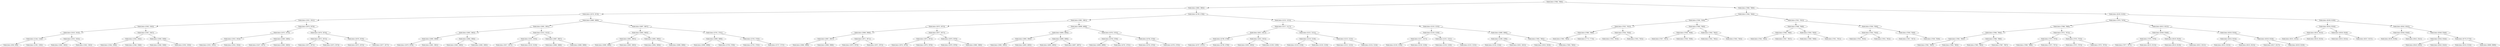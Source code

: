 digraph G{
1521716553 [label="Node{data=[7684, 7684]}"]
1521716553 -> 224726605
224726605 [label="Node{data=[3965, 3965]}"]
224726605 -> 97390472
97390472 [label="Node{data=[2678, 2678]}"]
97390472 -> 290208896
290208896 [label="Node{data=[1951, 1951]}"]
290208896 -> 1465066021
1465066021 [label="Node{data=[1943, 1943]}"]
1465066021 -> 1918978532
1918978532 [label="Node{data=[1610, 1610]}"]
1918978532 -> 128363119
128363119 [label="Node{data=[1544, 1544]}"]
128363119 -> 2004758055
2004758055 [label="Node{data=[958, 958]}"]
128363119 -> 963803367
963803367 [label="Node{data=[1595, 1595]}"]
1918978532 -> 1101277252
1101277252 [label="Node{data=[1933, 1933]}"]
1101277252 -> 1944258509
1944258509 [label="Node{data=[1662, 1662]}"]
1101277252 -> 1978269824
1978269824 [label="Node{data=[1942, 1942]}"]
1465066021 -> 1601563546
1601563546 [label="Node{data=[1947, 1947]}"]
1601563546 -> 1072897592
1072897592 [label="Node{data=[1945, 1945]}"]
1072897592 -> 1422244708
1422244708 [label="Node{data=[1944, 1944]}"]
1072897592 -> 1905155964
1905155964 [label="Node{data=[1946, 1946]}"]
1601563546 -> 30888940
30888940 [label="Node{data=[1949, 1949]}"]
30888940 -> 653434672
653434672 [label="Node{data=[1948, 1948]}"]
30888940 -> 1603603985
1603603985 [label="Node{data=[1950, 1950]}"]
290208896 -> 1550049056
1550049056 [label="Node{data=[2670, 2670]}"]
1550049056 -> 1729146739
1729146739 [label="Node{data=[1973, 1973]}"]
1729146739 -> 1428797374
1428797374 [label="Node{data=[1953, 1953]}"]
1428797374 -> 582737548
582737548 [label="Node{data=[1952, 1952]}"]
1428797374 -> 1617141540
1617141540 [label="Node{data=[1954, 1954]}"]
1729146739 -> 48942956
48942956 [label="Node{data=[2460, 2460]}"]
48942956 -> 442895560
442895560 [label="Node{data=[2437, 2437]}"]
48942956 -> 1725296310
1725296310 [label="Node{data=[2663, 2663]}"]
1550049056 -> 439601143
439601143 [label="Node{data=[2674, 2674]}"]
439601143 -> 1316420210
1316420210 [label="Node{data=[2672, 2672]}"]
1316420210 -> 1692184376
1692184376 [label="Node{data=[2671, 2671]}"]
1316420210 -> 766860619
766860619 [label="Node{data=[2673, 2673]}"]
439601143 -> 691878773
691878773 [label="Node{data=[2676, 2676]}"]
691878773 -> 1356984650
1356984650 [label="Node{data=[2675, 2675]}"]
691878773 -> 1371877633
1371877633 [label="Node{data=[2677, 2677]}"]
97390472 -> 1453158775
1453158775 [label="Node{data=[3689, 3689]}"]
1453158775 -> 381361730
381361730 [label="Node{data=[2691, 2691]}"]
381361730 -> 1234163326
1234163326 [label="Node{data=[2682, 2682]}"]
1234163326 -> 825928567
825928567 [label="Node{data=[2680, 2680]}"]
825928567 -> 202466030
202466030 [label="Node{data=[2679, 2679]}"]
825928567 -> 1117140000
1117140000 [label="Node{data=[2681, 2681]}"]
1234163326 -> 1973233194
1973233194 [label="Node{data=[2684, 2684]}"]
1973233194 -> 295197437
295197437 [label="Node{data=[2683, 2683]}"]
1973233194 -> 379145266
379145266 [label="Node{data=[2685, 2685]}"]
381361730 -> 1700613621
1700613621 [label="Node{data=[3522, 3522]}"]
1700613621 -> 2037222146
2037222146 [label="Node{data=[3203, 3203]}"]
2037222146 -> 720468320
720468320 [label="Node{data=[3017, 3017]}"]
2037222146 -> 1993689296
1993689296 [label="Node{data=[3519, 3519]}"]
1700613621 -> 2045284634
2045284634 [label="Node{data=[3687, 3687]}"]
2045284634 -> 1825059006
1825059006 [label="Node{data=[3686, 3686]}"]
2045284634 -> 1305706046
1305706046 [label="Node{data=[3688, 3688]}"]
1453158775 -> 295447708
295447708 [label="Node{data=[3697, 3697]}"]
295447708 -> 750854132
750854132 [label="Node{data=[3693, 3693]}"]
750854132 -> 27363090
27363090 [label="Node{data=[3691, 3691]}"]
27363090 -> 1465203606
1465203606 [label="Node{data=[3690, 3690]}"]
27363090 -> 668796204
668796204 [label="Node{data=[3692, 3692]}"]
750854132 -> 55017628
55017628 [label="Node{data=[3695, 3695]}"]
55017628 -> 240328433
240328433 [label="Node{data=[3694, 3694]}"]
55017628 -> 1881414950
1881414950 [label="Node{data=[3696, 3696]}"]
295447708 -> 1059033707
1059033707 [label="Node{data=[3701, 3701]}"]
1059033707 -> 14923380
14923380 [label="Node{data=[3699, 3699]}"]
14923380 -> 382833679
382833679 [label="Node{data=[3698, 3698]}"]
14923380 -> 1187804894
1187804894 [label="Node{data=[3700, 3700]}"]
1059033707 -> 92481702
92481702 [label="Node{data=[3703, 3703]}"]
92481702 -> 407793268
407793268 [label="Node{data=[3702, 3702]}"]
92481702 -> 44425374
44425374 [label="Node{data=[3737, 3737]}"]
224726605 -> 662314130
662314130 [label="Node{data=[4706, 4706]}"]
662314130 -> 1000396483
1000396483 [label="Node{data=[3981, 3981]}"]
1000396483 -> 1349923341
1349923341 [label="Node{data=[3973, 3973]}"]
1349923341 -> 2113571213
2113571213 [label="Node{data=[3969, 3969]}"]
2113571213 -> 169055276
169055276 [label="Node{data=[3967, 3967]}"]
169055276 -> 934825315
934825315 [label="Node{data=[3966, 3966]}"]
169055276 -> 1455417283
1455417283 [label="Node{data=[3968, 3968]}"]
2113571213 -> 2141239928
2141239928 [label="Node{data=[3971, 3971]}"]
2141239928 -> 1770316628
1770316628 [label="Node{data=[3970, 3970]}"]
2141239928 -> 472016978
472016978 [label="Node{data=[3972, 3972]}"]
1349923341 -> 889853418
889853418 [label="Node{data=[3977, 3977]}"]
889853418 -> 1333987913
1333987913 [label="Node{data=[3975, 3975]}"]
1333987913 -> 22273710
22273710 [label="Node{data=[3974, 3974]}"]
1333987913 -> 238831150
238831150 [label="Node{data=[3976, 3976]}"]
889853418 -> 1803331398
1803331398 [label="Node{data=[3979, 3979]}"]
1803331398 -> 1023027490
1023027490 [label="Node{data=[3978, 3978]}"]
1803331398 -> 599996093
599996093 [label="Node{data=[3980, 3980]}"]
1000396483 -> 1327630813
1327630813 [label="Node{data=[4698, 4698]}"]
1327630813 -> 1097515496
1097515496 [label="Node{data=[4694, 4694]}"]
1097515496 -> 750015454
750015454 [label="Node{data=[3983, 3983]}"]
750015454 -> 385412651
385412651 [label="Node{data=[3982, 3982]}"]
750015454 -> 1229681096
1229681096 [label="Node{data=[4693, 4693]}"]
1097515496 -> 1589222536
1589222536 [label="Node{data=[4696, 4696]}"]
1589222536 -> 1352470050
1352470050 [label="Node{data=[4695, 4695]}"]
1589222536 -> 21310380
21310380 [label="Node{data=[4697, 4697]}"]
1327630813 -> 328388477
328388477 [label="Node{data=[4702, 4702]}"]
328388477 -> 31284315
31284315 [label="Node{data=[4700, 4700]}"]
31284315 -> 956939868
956939868 [label="Node{data=[4699, 4699]}"]
31284315 -> 297400986
297400986 [label="Node{data=[4701, 4701]}"]
328388477 -> 341128951
341128951 [label="Node{data=[4704, 4704]}"]
341128951 -> 2130808738
2130808738 [label="Node{data=[4703, 4703]}"]
341128951 -> 185476416
185476416 [label="Node{data=[4705, 4705]}"]
662314130 -> 1438479249
1438479249 [label="Node{data=[5225, 5225]}"]
1438479249 -> 1759647071
1759647071 [label="Node{data=[5217, 5217]}"]
1759647071 -> 468577150
468577150 [label="Node{data=[4812, 4812]}"]
468577150 -> 1630796134
1630796134 [label="Node{data=[4708, 4708]}"]
1630796134 -> 1605119786
1605119786 [label="Node{data=[4707, 4707]}"]
1630796134 -> 656183661
656183661 [label="Node{data=[4709, 4709]}"]
468577150 -> 1398683883
1398683883 [label="Node{data=[5022, 5022]}"]
1398683883 -> 760746799
760746799 [label="Node{data=[5005, 5005]}"]
1398683883 -> 322157777
322157777 [label="Node{data=[5190, 5190]}"]
1759647071 -> 1348976675
1348976675 [label="Node{data=[5221, 5221]}"]
1348976675 -> 1927033764
1927033764 [label="Node{data=[5219, 5219]}"]
1927033764 -> 535861179
535861179 [label="Node{data=[5218, 5218]}"]
1927033764 -> 288056736
288056736 [label="Node{data=[5220, 5220]}"]
1348976675 -> 2133051774
2133051774 [label="Node{data=[5223, 5223]}"]
2133051774 -> 1827767341
1827767341 [label="Node{data=[5222, 5222]}"]
2133051774 -> 2007468871
2007468871 [label="Node{data=[5224, 5224]}"]
1438479249 -> 1030481526
1030481526 [label="Node{data=[5233, 5233]}"]
1030481526 -> 1558356124
1558356124 [label="Node{data=[5229, 5229]}"]
1558356124 -> 1020434369
1020434369 [label="Node{data=[5227, 5227]}"]
1020434369 -> 2003095215
2003095215 [label="Node{data=[5226, 5226]}"]
1020434369 -> 366927459
366927459 [label="Node{data=[5228, 5228]}"]
1558356124 -> 1550940676
1550940676 [label="Node{data=[5231, 5231]}"]
1550940676 -> 1949663956
1949663956 [label="Node{data=[5230, 5230]}"]
1550940676 -> 636824395
636824395 [label="Node{data=[5232, 5232]}"]
1030481526 -> 1178326096
1178326096 [label="Node{data=[5680, 5680]}"]
1178326096 -> 290269129
290269129 [label="Node{data=[5269, 5269]}"]
290269129 -> 1236677654
1236677654 [label="Node{data=[5234, 5234]}"]
290269129 -> 1159061784
1159061784 [label="Node{data=[5652, 5652]}"]
1178326096 -> 1561601214
1561601214 [label="Node{data=[7682, 7682]}"]
1561601214 -> 631186362
631186362 [label="Node{data=[5918, 5918]}"]
1561601214 -> 1567733147
1567733147 [label="Node{data=[7683, 7683]}"]
1521716553 -> 931566092
931566092 [label="Node{data=[7860, 7860]}"]
931566092 -> 1271624086
1271624086 [label="Node{data=[7844, 7844]}"]
1271624086 -> 395643302
395643302 [label="Node{data=[7836, 7836]}"]
395643302 -> 1192799138
1192799138 [label="Node{data=[7832, 7832]}"]
1192799138 -> 1141725119
1141725119 [label="Node{data=[7686, 7686]}"]
1141725119 -> 1415235945
1415235945 [label="Node{data=[7685, 7685]}"]
1141725119 -> 1807561341
1807561341 [label="Node{data=[7773, 7773]}"]
1192799138 -> 1778045203
1778045203 [label="Node{data=[7834, 7834]}"]
1778045203 -> 1206178620
1206178620 [label="Node{data=[7833, 7833]}"]
1778045203 -> 1173834536
1173834536 [label="Node{data=[7835, 7835]}"]
395643302 -> 1205581617
1205581617 [label="Node{data=[7840, 7840]}"]
1205581617 -> 2023130256
2023130256 [label="Node{data=[7838, 7838]}"]
2023130256 -> 428524941
428524941 [label="Node{data=[7837, 7837]}"]
2023130256 -> 1725653919
1725653919 [label="Node{data=[7839, 7839]}"]
1205581617 -> 2082677322
2082677322 [label="Node{data=[7842, 7842]}"]
2082677322 -> 811440986
811440986 [label="Node{data=[7841, 7841]}"]
2082677322 -> 2142537329
2142537329 [label="Node{data=[7843, 7843]}"]
1271624086 -> 1112458627
1112458627 [label="Node{data=[7852, 7852]}"]
1112458627 -> 656056050
656056050 [label="Node{data=[7848, 7848]}"]
656056050 -> 2076263936
2076263936 [label="Node{data=[7846, 7846]}"]
2076263936 -> 538824711
538824711 [label="Node{data=[7845, 7845]}"]
2076263936 -> 348879706
348879706 [label="Node{data=[7847, 7847]}"]
656056050 -> 1733663295
1733663295 [label="Node{data=[7850, 7850]}"]
1733663295 -> 374677907
374677907 [label="Node{data=[7849, 7849]}"]
1733663295 -> 1485194934
1485194934 [label="Node{data=[7851, 7851]}"]
1112458627 -> 400090967
400090967 [label="Node{data=[7856, 7856]}"]
400090967 -> 1553404913
1553404913 [label="Node{data=[7854, 7854]}"]
1553404913 -> 1676802121
1676802121 [label="Node{data=[7853, 7853]}"]
1553404913 -> 162050423
162050423 [label="Node{data=[7855, 7855]}"]
400090967 -> 1494883658
1494883658 [label="Node{data=[7858, 7858]}"]
1494883658 -> 1039570179
1039570179 [label="Node{data=[7857, 7857]}"]
1494883658 -> 1361645892
1361645892 [label="Node{data=[7859, 7859]}"]
931566092 -> 499523871
499523871 [label="Node{data=[8530, 8530]}"]
499523871 -> 339713952
339713952 [label="Node{data=[7876, 7876]}"]
339713952 -> 501763753
501763753 [label="Node{data=[7868, 7868]}"]
501763753 -> 80924513
80924513 [label="Node{data=[7864, 7864]}"]
80924513 -> 674289725
674289725 [label="Node{data=[7862, 7862]}"]
674289725 -> 1075478532
1075478532 [label="Node{data=[7861, 7861]}"]
674289725 -> 525861800
525861800 [label="Node{data=[7863, 7863]}"]
80924513 -> 224620261
224620261 [label="Node{data=[7866, 7866]}"]
224620261 -> 591183428
591183428 [label="Node{data=[7865, 7865]}"]
224620261 -> 926023815
926023815 [label="Node{data=[7867, 7867]}"]
501763753 -> 1755840650
1755840650 [label="Node{data=[7872, 7872]}"]
1755840650 -> 2116702012
2116702012 [label="Node{data=[7870, 7870]}"]
2116702012 -> 941756451
941756451 [label="Node{data=[7869, 7869]}"]
2116702012 -> 531827096
531827096 [label="Node{data=[7871, 7871]}"]
1755840650 -> 934803124
934803124 [label="Node{data=[7874, 7874]}"]
934803124 -> 466099409
466099409 [label="Node{data=[7873, 7873]}"]
934803124 -> 868459651
868459651 [label="Node{data=[7875, 7875]}"]
339713952 -> 884708522
884708522 [label="Node{data=[8522, 8522]}"]
884708522 -> 1018287839
1018287839 [label="Node{data=[8349, 8349]}"]
1018287839 -> 1732541196
1732541196 [label="Node{data=[7878, 7878]}"]
1732541196 -> 1233988827
1233988827 [label="Node{data=[7877, 7877]}"]
1732541196 -> 570163076
570163076 [label="Node{data=[8125, 8125]}"]
1018287839 -> 332321354
332321354 [label="Node{data=[8520, 8520]}"]
332321354 -> 1461081892
1461081892 [label="Node{data=[8519, 8519]}"]
332321354 -> 2010989289
2010989289 [label="Node{data=[8521, 8521]}"]
884708522 -> 153392201
153392201 [label="Node{data=[8526, 8526]}"]
153392201 -> 1813863333
1813863333 [label="Node{data=[8524, 8524]}"]
1813863333 -> 156737141
156737141 [label="Node{data=[8523, 8523]}"]
1813863333 -> 335568828
335568828 [label="Node{data=[8525, 8525]}"]
153392201 -> 959125417
959125417 [label="Node{data=[8528, 8528]}"]
959125417 -> 1072538458
1072538458 [label="Node{data=[8527, 8527]}"]
959125417 -> 184301284
184301284 [label="Node{data=[8529, 8529]}"]
499523871 -> 479684024
479684024 [label="Node{data=[8538, 8538]}"]
479684024 -> 2103488476
2103488476 [label="Node{data=[8534, 8534]}"]
2103488476 -> 801449049
801449049 [label="Node{data=[8532, 8532]}"]
801449049 -> 1155890259
1155890259 [label="Node{data=[8531, 8531]}"]
801449049 -> 1677224914
1677224914 [label="Node{data=[8533, 8533]}"]
2103488476 -> 463349310
463349310 [label="Node{data=[8536, 8536]}"]
463349310 -> 494878456
494878456 [label="Node{data=[8535, 8535]}"]
463349310 -> 1914162912
1914162912 [label="Node{data=[8537, 8537]}"]
479684024 -> 1385270667
1385270667 [label="Node{data=[8542, 8542]}"]
1385270667 -> 945090097
945090097 [label="Node{data=[8540, 8540]}"]
945090097 -> 1555599165
1555599165 [label="Node{data=[8539, 8539]}"]
945090097 -> 278149764
278149764 [label="Node{data=[8541, 8541]}"]
1385270667 -> 1312227528
1312227528 [label="Node{data=[8546, 8546]}"]
1312227528 -> 1359829593
1359829593 [label="Node{data=[8544, 8544]}"]
1359829593 -> 1238689314
1238689314 [label="Node{data=[8543, 8543]}"]
1359829593 -> 2024121734
2024121734 [label="Node{data=[8545, 8545]}"]
1312227528 -> 249744154
249744154 [label="Node{data=[9776, 9776]}"]
249744154 -> 898012941
898012941 [label="Node{data=[9216, 9216]}"]
249744154 -> 1527612009
1527612009 [label="Node{data=[9899, 9899]}"]
}